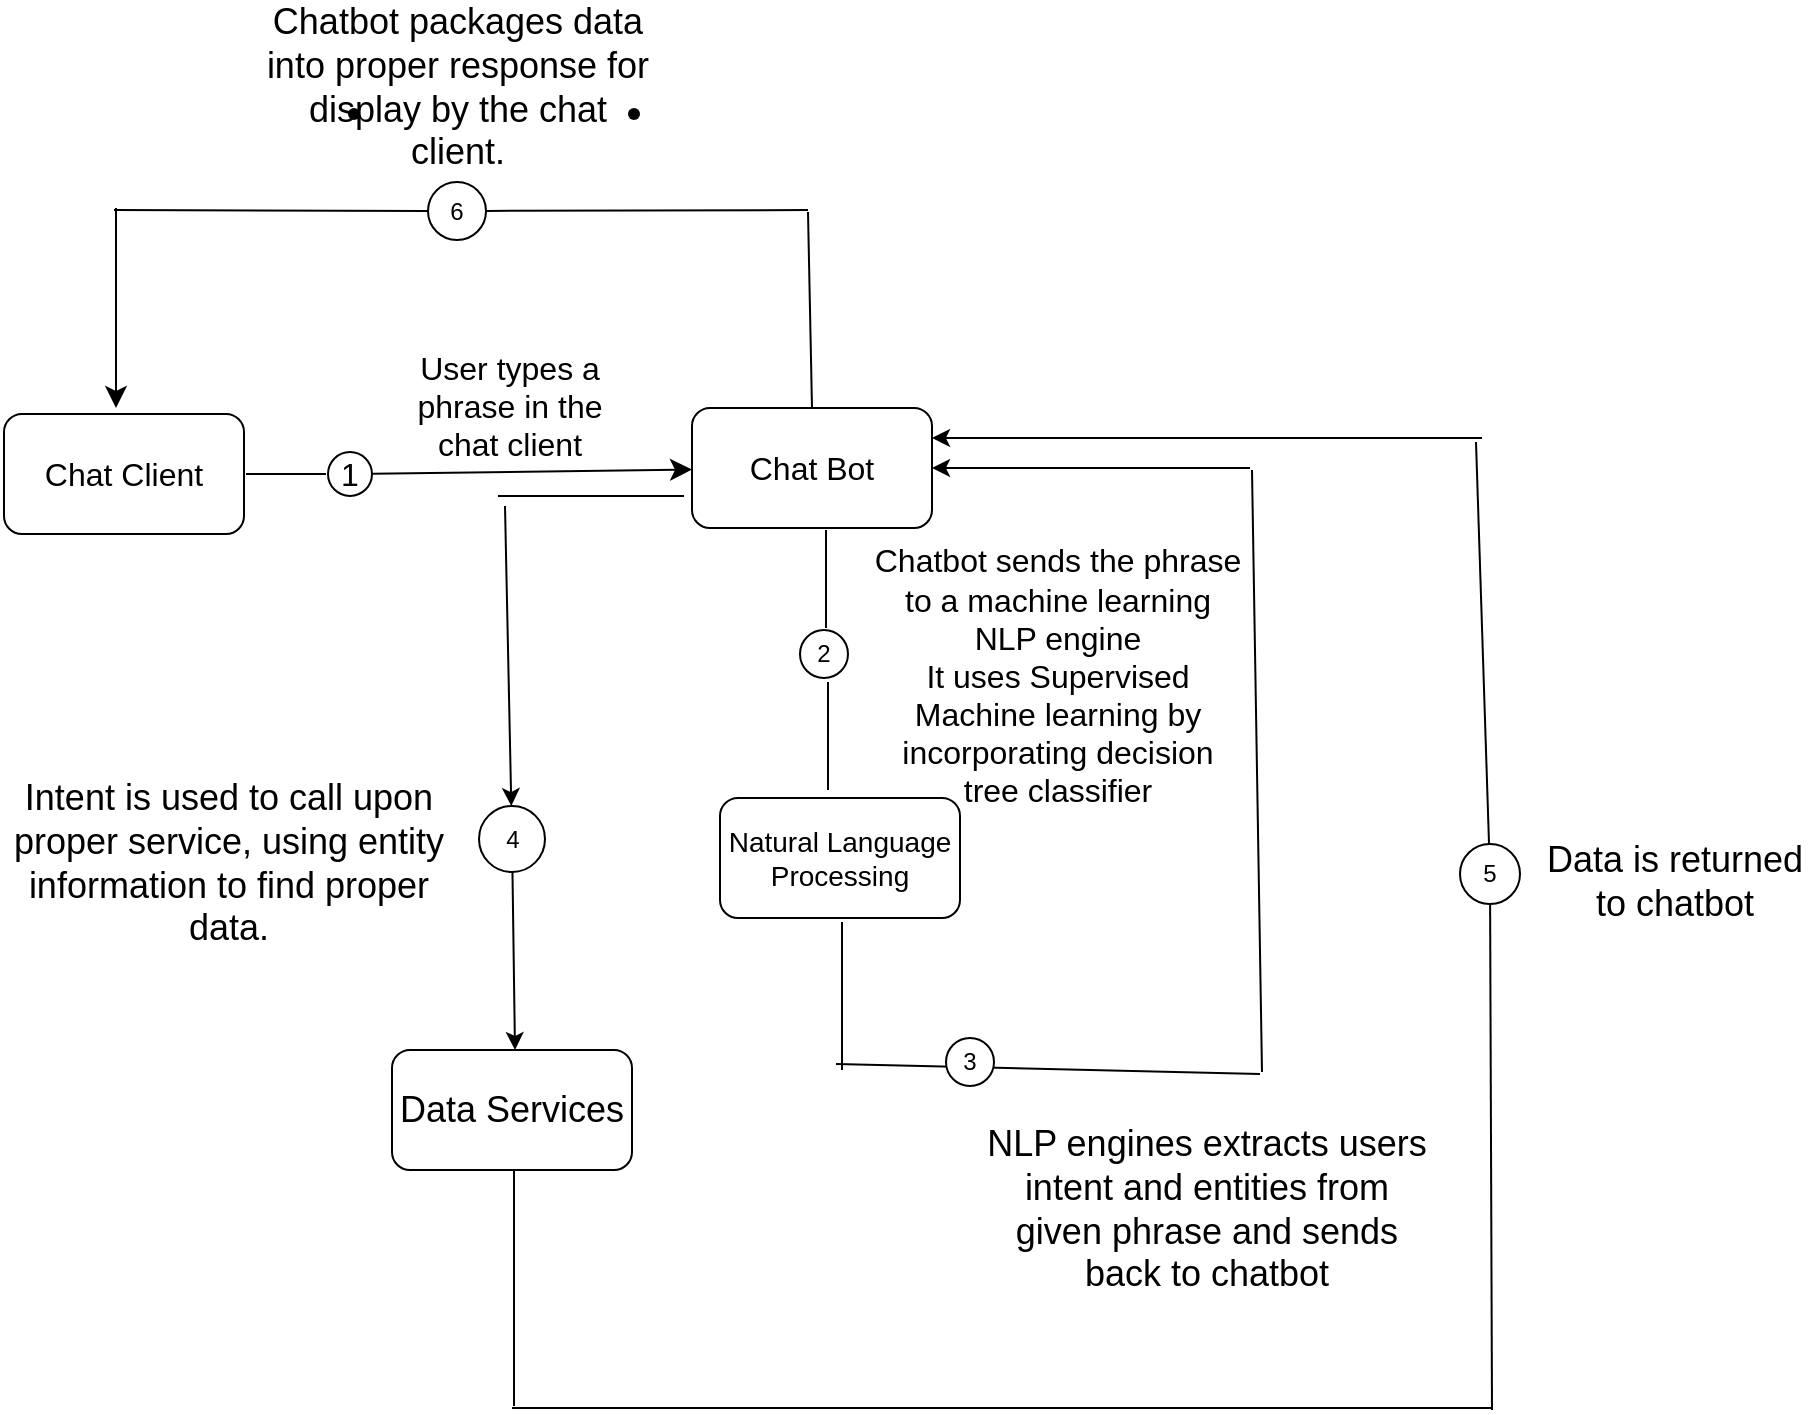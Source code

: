<mxfile version="23.1.5" type="onedrive">
  <diagram name="Page-1" id="4CdrQVm8jYFuwyL9zd44">
    <mxGraphModel grid="0" page="0" gridSize="10" guides="1" tooltips="1" connect="1" arrows="1" fold="1" pageScale="1" pageWidth="827" pageHeight="1169" math="0" shadow="0">
      <root>
        <mxCell id="0" />
        <mxCell id="1" parent="0" />
        <mxCell id="VaRuEsrkNS8Mne5Qsf1U-1" value="Chat Client" style="rounded=1;whiteSpace=wrap;html=1;fontSize=16;" vertex="1" parent="1">
          <mxGeometry x="153" y="38" width="120" height="60" as="geometry" />
        </mxCell>
        <mxCell id="VaRuEsrkNS8Mne5Qsf1U-3" value="" style="endArrow=none;html=1;rounded=0;fontSize=12;startSize=8;endSize=8;curved=1;" edge="1" parent="1">
          <mxGeometry width="50" height="50" relative="1" as="geometry">
            <mxPoint x="274" y="68" as="sourcePoint" />
            <mxPoint x="314" y="68" as="targetPoint" />
          </mxGeometry>
        </mxCell>
        <mxCell id="VaRuEsrkNS8Mne5Qsf1U-7" value="" style="edgeStyle=none;curved=1;rounded=0;orthogonalLoop=1;jettySize=auto;html=1;fontSize=12;startSize=8;endSize=8;" edge="1" parent="1" source="VaRuEsrkNS8Mne5Qsf1U-4" target="VaRuEsrkNS8Mne5Qsf1U-6">
          <mxGeometry relative="1" as="geometry" />
        </mxCell>
        <mxCell id="VaRuEsrkNS8Mne5Qsf1U-4" value="1" style="ellipse;whiteSpace=wrap;html=1;aspect=fixed;fontSize=16;" vertex="1" parent="1">
          <mxGeometry x="315" y="57" width="22" height="22" as="geometry" />
        </mxCell>
        <mxCell id="VaRuEsrkNS8Mne5Qsf1U-5" style="edgeStyle=none;curved=1;rounded=0;orthogonalLoop=1;jettySize=auto;html=1;exitX=0.5;exitY=0;exitDx=0;exitDy=0;fontSize=12;startSize=8;endSize=8;" edge="1" parent="1" source="VaRuEsrkNS8Mne5Qsf1U-4" target="VaRuEsrkNS8Mne5Qsf1U-4">
          <mxGeometry relative="1" as="geometry" />
        </mxCell>
        <mxCell id="VaRuEsrkNS8Mne5Qsf1U-6" value="Chat Bot" style="rounded=1;whiteSpace=wrap;html=1;fontSize=16;" vertex="1" parent="1">
          <mxGeometry x="497" y="35" width="120" height="60" as="geometry" />
        </mxCell>
        <mxCell id="VaRuEsrkNS8Mne5Qsf1U-8" value="" style="shape=waypoint;sketch=0;size=6;pointerEvents=1;points=[];fillColor=default;resizable=0;rotatable=0;perimeter=centerPerimeter;snapToPoint=1;fontSize=16;rounded=1;" vertex="1" parent="1">
          <mxGeometry x="458" y="-122" width="20" height="20" as="geometry" />
        </mxCell>
        <mxCell id="VaRuEsrkNS8Mne5Qsf1U-10" value="" style="shape=waypoint;sketch=0;size=6;pointerEvents=1;points=[];fillColor=default;resizable=0;rotatable=0;perimeter=centerPerimeter;snapToPoint=1;fontSize=16;rounded=1;" vertex="1" parent="1">
          <mxGeometry x="318" y="-122" width="20" height="20" as="geometry" />
        </mxCell>
        <mxCell id="VaRuEsrkNS8Mne5Qsf1U-13" value="User types a phrase in the chat client" style="text;strokeColor=none;fillColor=none;html=1;align=center;verticalAlign=middle;whiteSpace=wrap;rounded=0;fontSize=16;" vertex="1" parent="1">
          <mxGeometry x="345" y="-4" width="122" height="75" as="geometry" />
        </mxCell>
        <mxCell id="VaRuEsrkNS8Mne5Qsf1U-14" value="" style="endArrow=none;html=1;rounded=0;fontSize=12;startSize=8;endSize=8;curved=1;" edge="1" parent="1">
          <mxGeometry width="50" height="50" relative="1" as="geometry">
            <mxPoint x="557" y="35" as="sourcePoint" />
            <mxPoint x="555" y="-63" as="targetPoint" />
          </mxGeometry>
        </mxCell>
        <mxCell id="VaRuEsrkNS8Mne5Qsf1U-15" value="" style="endArrow=none;html=1;rounded=0;fontSize=12;startSize=8;endSize=8;curved=1;" edge="1" parent="1" source="_ZkR3XV_JBUDLvnxBUN0-4">
          <mxGeometry width="50" height="50" relative="1" as="geometry">
            <mxPoint x="208" y="-64" as="sourcePoint" />
            <mxPoint x="555" y="-64" as="targetPoint" />
          </mxGeometry>
        </mxCell>
        <mxCell id="VaRuEsrkNS8Mne5Qsf1U-16" value="" style="endArrow=classic;html=1;rounded=0;fontSize=12;startSize=8;endSize=8;curved=1;" edge="1" parent="1">
          <mxGeometry width="50" height="50" relative="1" as="geometry">
            <mxPoint x="209" y="-65" as="sourcePoint" />
            <mxPoint x="209" y="35" as="targetPoint" />
          </mxGeometry>
        </mxCell>
        <mxCell id="_ZkR3XV_JBUDLvnxBUN0-1" value="" style="endArrow=none;html=1;rounded=0;" edge="1" parent="1">
          <mxGeometry width="50" height="50" relative="1" as="geometry">
            <mxPoint x="564" y="96" as="sourcePoint" />
            <mxPoint x="564" y="145" as="targetPoint" />
          </mxGeometry>
        </mxCell>
        <mxCell id="_ZkR3XV_JBUDLvnxBUN0-2" value="2" style="ellipse;whiteSpace=wrap;html=1;aspect=fixed;" vertex="1" parent="1">
          <mxGeometry x="551" y="146" width="24" height="24" as="geometry" />
        </mxCell>
        <mxCell id="_ZkR3XV_JBUDLvnxBUN0-5" value="" style="endArrow=none;html=1;rounded=0;fontSize=12;startSize=8;endSize=8;curved=1;" edge="1" parent="1" target="_ZkR3XV_JBUDLvnxBUN0-4">
          <mxGeometry width="50" height="50" relative="1" as="geometry">
            <mxPoint x="208" y="-64" as="sourcePoint" />
            <mxPoint x="555" y="-64" as="targetPoint" />
          </mxGeometry>
        </mxCell>
        <mxCell id="_ZkR3XV_JBUDLvnxBUN0-4" value="6" style="ellipse;whiteSpace=wrap;html=1;aspect=fixed;" vertex="1" parent="1">
          <mxGeometry x="365" y="-78" width="29" height="29" as="geometry" />
        </mxCell>
        <mxCell id="WbcdMR_LXcLzU2Nlki_K-1" value="&lt;font style=&quot;font-size: 18px;&quot;&gt;Chatbot packages data into proper response for display by the chat client.&lt;/font&gt;" style="text;strokeColor=none;fillColor=none;html=1;align=center;verticalAlign=middle;whiteSpace=wrap;rounded=0;fontSize=16;" vertex="1" parent="1">
          <mxGeometry x="279" y="-163" width="202" height="75" as="geometry" />
        </mxCell>
        <mxCell id="WbcdMR_LXcLzU2Nlki_K-2" value="" style="endArrow=none;html=1;rounded=0;" edge="1" parent="1">
          <mxGeometry width="50" height="50" relative="1" as="geometry">
            <mxPoint x="565" y="226" as="sourcePoint" />
            <mxPoint x="565" y="172" as="targetPoint" />
            <Array as="points" />
          </mxGeometry>
        </mxCell>
        <mxCell id="WbcdMR_LXcLzU2Nlki_K-4" value="&lt;font style=&quot;font-size: 14px;&quot;&gt;Natural Language Processing&lt;/font&gt;" style="rounded=1;whiteSpace=wrap;html=1;" vertex="1" parent="1">
          <mxGeometry x="511" y="230" width="120" height="60" as="geometry" />
        </mxCell>
        <mxCell id="WbcdMR_LXcLzU2Nlki_K-5" value="" style="endArrow=none;html=1;rounded=0;" edge="1" parent="1">
          <mxGeometry width="50" height="50" relative="1" as="geometry">
            <mxPoint x="572" y="366" as="sourcePoint" />
            <mxPoint x="572" y="292" as="targetPoint" />
          </mxGeometry>
        </mxCell>
        <mxCell id="WbcdMR_LXcLzU2Nlki_K-6" value="" style="endArrow=none;html=1;rounded=0;" edge="1" parent="1">
          <mxGeometry width="50" height="50" relative="1" as="geometry">
            <mxPoint x="569" y="363" as="sourcePoint" />
            <mxPoint x="781" y="368" as="targetPoint" />
          </mxGeometry>
        </mxCell>
        <mxCell id="WbcdMR_LXcLzU2Nlki_K-9" value="" style="endArrow=none;html=1;rounded=0;" edge="1" parent="1">
          <mxGeometry width="50" height="50" relative="1" as="geometry">
            <mxPoint x="782" y="367" as="sourcePoint" />
            <mxPoint x="777" y="66" as="targetPoint" />
          </mxGeometry>
        </mxCell>
        <mxCell id="WbcdMR_LXcLzU2Nlki_K-11" value="3" style="ellipse;whiteSpace=wrap;html=1;aspect=fixed;" vertex="1" parent="1">
          <mxGeometry x="624" y="350" width="24" height="24" as="geometry" />
        </mxCell>
        <mxCell id="WbcdMR_LXcLzU2Nlki_K-12" value="Chatbot sends the phrase to a machine learning NLP engine&lt;br&gt;It uses Supervised Machine learning by incorporating decision tree classifier" style="text;strokeColor=none;fillColor=none;html=1;align=center;verticalAlign=middle;whiteSpace=wrap;rounded=0;fontSize=16;" vertex="1" parent="1">
          <mxGeometry x="587" y="105" width="186" height="127" as="geometry" />
        </mxCell>
        <mxCell id="WbcdMR_LXcLzU2Nlki_K-13" value="" style="endArrow=classic;html=1;rounded=0;entryX=1;entryY=0.5;entryDx=0;entryDy=0;" edge="1" parent="1" target="VaRuEsrkNS8Mne5Qsf1U-6">
          <mxGeometry width="50" height="50" relative="1" as="geometry">
            <mxPoint x="776" y="65" as="sourcePoint" />
            <mxPoint x="664" y="-20" as="targetPoint" />
          </mxGeometry>
        </mxCell>
        <mxCell id="WbcdMR_LXcLzU2Nlki_K-14" value="" style="endArrow=classic;html=1;rounded=0;entryX=1;entryY=0.25;entryDx=0;entryDy=0;" edge="1" parent="1" target="VaRuEsrkNS8Mne5Qsf1U-6">
          <mxGeometry width="50" height="50" relative="1" as="geometry">
            <mxPoint x="892" y="50" as="sourcePoint" />
            <mxPoint x="851" y="35" as="targetPoint" />
          </mxGeometry>
        </mxCell>
        <mxCell id="WbcdMR_LXcLzU2Nlki_K-15" value="" style="endArrow=none;html=1;rounded=0;" edge="1" parent="1" source="WbcdMR_LXcLzU2Nlki_K-17">
          <mxGeometry width="50" height="50" relative="1" as="geometry">
            <mxPoint x="897" y="536" as="sourcePoint" />
            <mxPoint x="889" y="52" as="targetPoint" />
          </mxGeometry>
        </mxCell>
        <mxCell id="WbcdMR_LXcLzU2Nlki_K-16" value="" style="endArrow=none;html=1;rounded=0;" edge="1" parent="1">
          <mxGeometry width="50" height="50" relative="1" as="geometry">
            <mxPoint x="407" y="535" as="sourcePoint" />
            <mxPoint x="897" y="535" as="targetPoint" />
          </mxGeometry>
        </mxCell>
        <mxCell id="WbcdMR_LXcLzU2Nlki_K-18" value="" style="endArrow=none;html=1;rounded=0;" edge="1" parent="1" target="WbcdMR_LXcLzU2Nlki_K-17">
          <mxGeometry width="50" height="50" relative="1" as="geometry">
            <mxPoint x="897" y="536" as="sourcePoint" />
            <mxPoint x="889" y="52" as="targetPoint" />
          </mxGeometry>
        </mxCell>
        <mxCell id="WbcdMR_LXcLzU2Nlki_K-17" value="5" style="ellipse;whiteSpace=wrap;html=1;aspect=fixed;" vertex="1" parent="1">
          <mxGeometry x="881" y="253" width="30" height="30" as="geometry" />
        </mxCell>
        <mxCell id="WbcdMR_LXcLzU2Nlki_K-19" value="&lt;font style=&quot;font-size: 18px;&quot;&gt;Data is returned to chatbot&lt;/font&gt;" style="text;strokeColor=none;fillColor=none;html=1;align=center;verticalAlign=middle;whiteSpace=wrap;rounded=0;fontSize=16;" vertex="1" parent="1">
          <mxGeometry x="918" y="234" width="141" height="75" as="geometry" />
        </mxCell>
        <mxCell id="WbcdMR_LXcLzU2Nlki_K-20" value="" style="endArrow=none;html=1;rounded=0;" edge="1" parent="1">
          <mxGeometry width="50" height="50" relative="1" as="geometry">
            <mxPoint x="408" y="534" as="sourcePoint" />
            <mxPoint x="408" y="416" as="targetPoint" />
          </mxGeometry>
        </mxCell>
        <mxCell id="WbcdMR_LXcLzU2Nlki_K-21" value="&lt;font style=&quot;font-size: 18px;&quot;&gt;Data Services&lt;/font&gt;" style="rounded=1;whiteSpace=wrap;html=1;" vertex="1" parent="1">
          <mxGeometry x="347" y="356" width="120" height="60" as="geometry" />
        </mxCell>
        <mxCell id="WbcdMR_LXcLzU2Nlki_K-23" value="" style="endArrow=none;html=1;rounded=0;" edge="1" parent="1">
          <mxGeometry width="50" height="50" relative="1" as="geometry">
            <mxPoint x="400" y="79" as="sourcePoint" />
            <mxPoint x="493" y="79" as="targetPoint" />
          </mxGeometry>
        </mxCell>
        <mxCell id="WbcdMR_LXcLzU2Nlki_K-24" value="" style="endArrow=classic;html=1;rounded=0;" edge="1" parent="1" source="WbcdMR_LXcLzU2Nlki_K-25">
          <mxGeometry width="50" height="50" relative="1" as="geometry">
            <mxPoint x="403.5" y="84" as="sourcePoint" />
            <mxPoint x="408.5" y="356" as="targetPoint" />
          </mxGeometry>
        </mxCell>
        <mxCell id="WbcdMR_LXcLzU2Nlki_K-26" value="" style="endArrow=classic;html=1;rounded=0;" edge="1" parent="1" target="WbcdMR_LXcLzU2Nlki_K-25">
          <mxGeometry width="50" height="50" relative="1" as="geometry">
            <mxPoint x="403.5" y="84" as="sourcePoint" />
            <mxPoint x="408.5" y="356" as="targetPoint" />
          </mxGeometry>
        </mxCell>
        <mxCell id="WbcdMR_LXcLzU2Nlki_K-25" value="4" style="ellipse;whiteSpace=wrap;html=1;aspect=fixed;" vertex="1" parent="1">
          <mxGeometry x="390.5" y="234" width="33" height="33" as="geometry" />
        </mxCell>
        <mxCell id="WbcdMR_LXcLzU2Nlki_K-27" value="&lt;font style=&quot;font-size: 18px;&quot;&gt;Intent is used to call upon proper service, using entity information to find proper data.&lt;/font&gt;" style="text;strokeColor=none;fillColor=none;html=1;align=center;verticalAlign=middle;whiteSpace=wrap;rounded=0;fontSize=16;" vertex="1" parent="1">
          <mxGeometry x="151" y="225" width="229" height="75" as="geometry" />
        </mxCell>
        <mxCell id="WbcdMR_LXcLzU2Nlki_K-28" value="&lt;span style=&quot;font-size: 18px;&quot;&gt;NLP engines extracts users intent and entities from given phrase and sends back to chatbot&lt;/span&gt;" style="text;strokeColor=none;fillColor=none;html=1;align=center;verticalAlign=middle;whiteSpace=wrap;rounded=0;fontSize=16;" vertex="1" parent="1">
          <mxGeometry x="640" y="398" width="229" height="75" as="geometry" />
        </mxCell>
      </root>
    </mxGraphModel>
  </diagram>
</mxfile>
